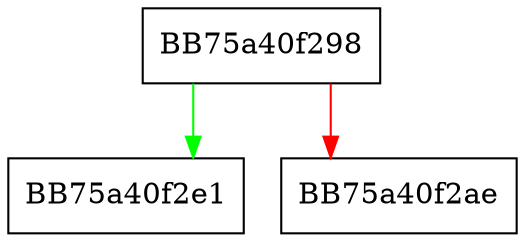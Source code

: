 digraph InitCallbacks {
  node [shape="box"];
  graph [splines=ortho];
  BB75a40f298 -> BB75a40f2e1 [color="green"];
  BB75a40f298 -> BB75a40f2ae [color="red"];
}
